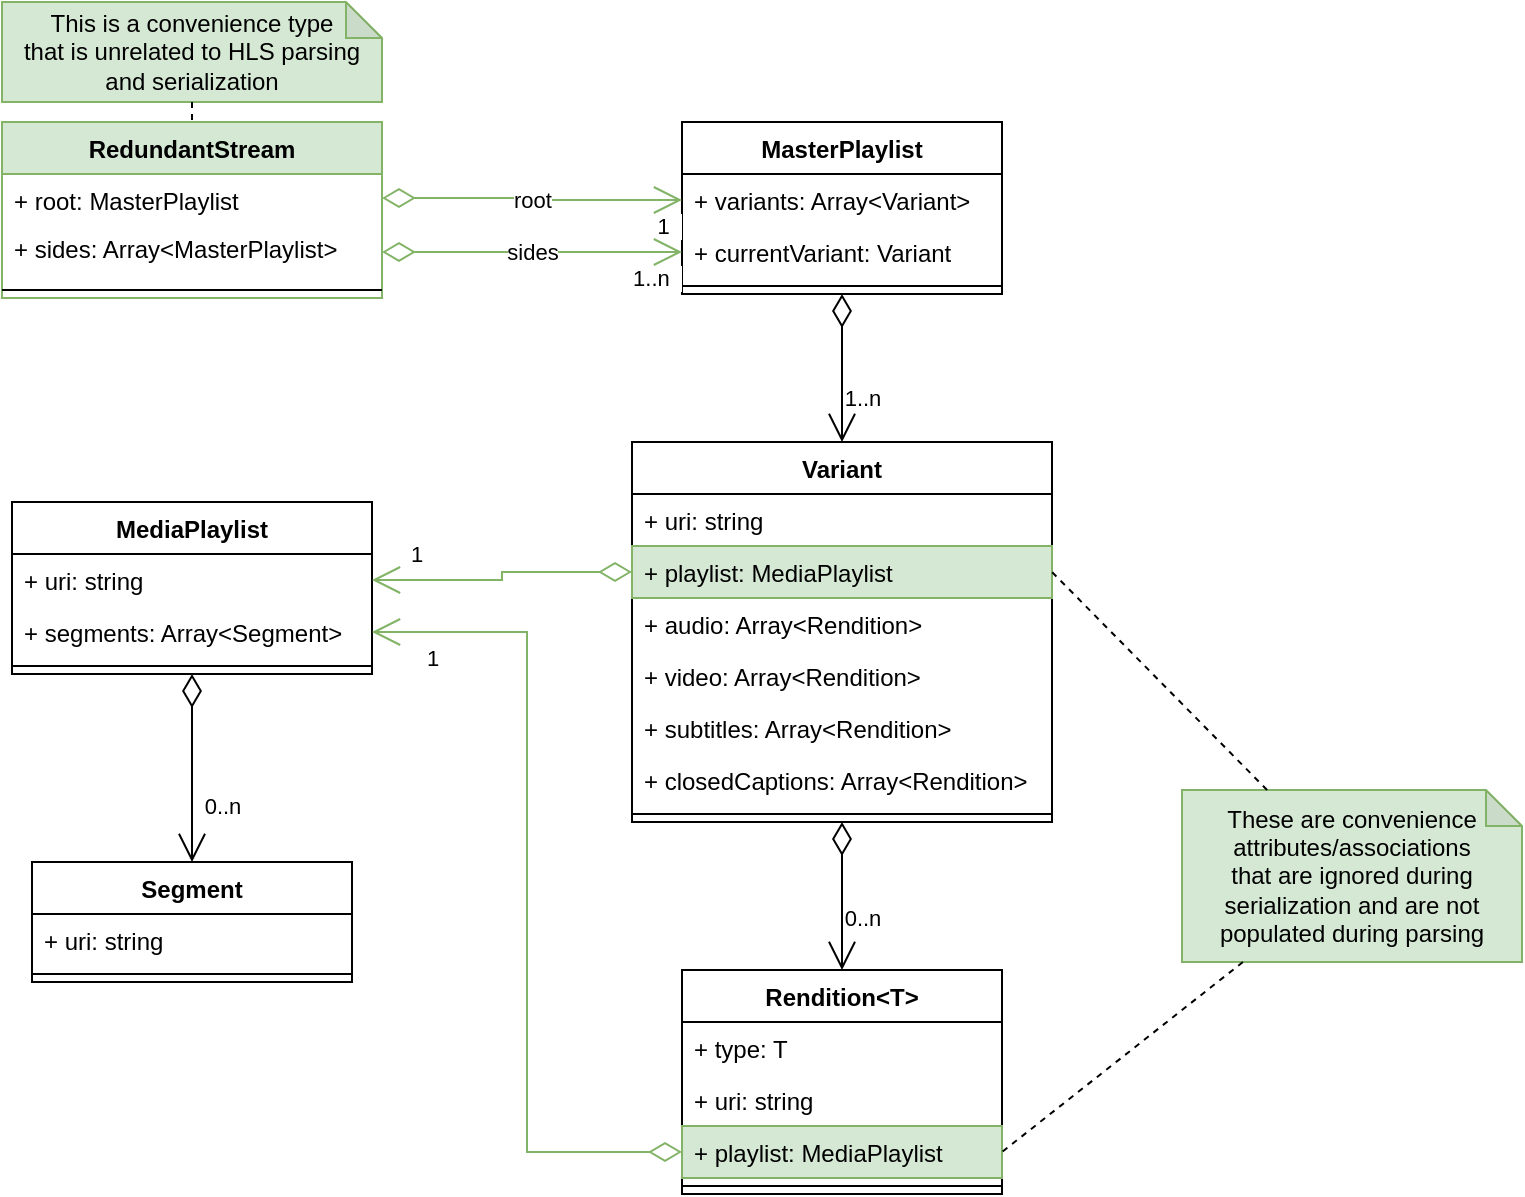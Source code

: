 <mxfile version="17.4.5" type="device"><diagram id="iJJovRhbEwnwrPdhqQHO" name="Page-1"><mxGraphModel dx="1298" dy="835" grid="1" gridSize="10" guides="1" tooltips="1" connect="1" arrows="1" fold="1" page="1" pageScale="1" pageWidth="850" pageHeight="1100" math="0" shadow="0"><root><mxCell id="0"/><mxCell id="1" parent="0"/><mxCell id="0N_Kh0Vi1-MkFYot1fHV-1" value="RedundantStream&#xA;" style="swimlane;fontStyle=1;align=center;verticalAlign=top;childLayout=stackLayout;horizontal=1;startSize=26;horizontalStack=0;resizeParent=1;resizeParentMax=0;resizeLast=0;collapsible=1;marginBottom=0;fillColor=#d5e8d4;strokeColor=#82b366;" parent="1" vertex="1"><mxGeometry x="60" y="70" width="190" height="88" as="geometry"><mxRectangle x="345" y="20" width="100" height="26" as="alternateBounds"/></mxGeometry></mxCell><mxCell id="0N_Kh0Vi1-MkFYot1fHV-2" value="+ root: MasterPlaylist" style="text;strokeColor=none;fillColor=none;align=left;verticalAlign=top;spacingLeft=4;spacingRight=4;overflow=hidden;rotatable=0;points=[[0,0.5],[1,0.5]];portConstraint=eastwest;" parent="0N_Kh0Vi1-MkFYot1fHV-1" vertex="1"><mxGeometry y="26" width="190" height="24" as="geometry"/></mxCell><mxCell id="0N_Kh0Vi1-MkFYot1fHV-18" value="+ sides: Array&lt;MasterPlaylist&gt;" style="text;strokeColor=none;fillColor=none;align=left;verticalAlign=top;spacingLeft=4;spacingRight=4;overflow=hidden;rotatable=0;points=[[0,0.5],[1,0.5]];portConstraint=eastwest;" parent="0N_Kh0Vi1-MkFYot1fHV-1" vertex="1"><mxGeometry y="50" width="190" height="30" as="geometry"/></mxCell><mxCell id="0N_Kh0Vi1-MkFYot1fHV-3" value="" style="line;strokeWidth=1;fillColor=none;align=left;verticalAlign=middle;spacingTop=-1;spacingLeft=3;spacingRight=3;rotatable=0;labelPosition=right;points=[];portConstraint=eastwest;" parent="0N_Kh0Vi1-MkFYot1fHV-1" vertex="1"><mxGeometry y="80" width="190" height="8" as="geometry"/></mxCell><mxCell id="0N_Kh0Vi1-MkFYot1fHV-9" value="MasterPlaylist" style="swimlane;fontStyle=1;align=center;verticalAlign=top;childLayout=stackLayout;horizontal=1;startSize=26;horizontalStack=0;resizeParent=1;resizeParentMax=0;resizeLast=0;collapsible=1;marginBottom=0;" parent="1" vertex="1"><mxGeometry x="400" y="70" width="160" height="86" as="geometry"/></mxCell><mxCell id="0N_Kh0Vi1-MkFYot1fHV-10" value="+ variants: Array&lt;Variant&gt;" style="text;strokeColor=none;fillColor=none;align=left;verticalAlign=top;spacingLeft=4;spacingRight=4;overflow=hidden;rotatable=0;points=[[0,0.5],[1,0.5]];portConstraint=eastwest;" parent="0N_Kh0Vi1-MkFYot1fHV-9" vertex="1"><mxGeometry y="26" width="160" height="26" as="geometry"/></mxCell><mxCell id="0N_Kh0Vi1-MkFYot1fHV-23" value="+ currentVariant: Variant" style="text;strokeColor=none;fillColor=none;align=left;verticalAlign=top;spacingLeft=4;spacingRight=4;overflow=hidden;rotatable=0;points=[[0,0.5],[1,0.5]];portConstraint=eastwest;" parent="0N_Kh0Vi1-MkFYot1fHV-9" vertex="1"><mxGeometry y="52" width="160" height="26" as="geometry"/></mxCell><mxCell id="0N_Kh0Vi1-MkFYot1fHV-11" value="" style="line;strokeWidth=1;fillColor=none;align=left;verticalAlign=middle;spacingTop=-1;spacingLeft=3;spacingRight=3;rotatable=0;labelPosition=right;points=[];portConstraint=eastwest;" parent="0N_Kh0Vi1-MkFYot1fHV-9" vertex="1"><mxGeometry y="78" width="160" height="8" as="geometry"/></mxCell><mxCell id="0N_Kh0Vi1-MkFYot1fHV-28" value="root" style="endArrow=open;html=1;endSize=12;startArrow=diamondThin;startSize=14;startFill=0;edgeStyle=orthogonalEdgeStyle;rounded=0;exitX=1;exitY=0.5;exitDx=0;exitDy=0;entryX=0;entryY=0.5;entryDx=0;entryDy=0;fillColor=#d5e8d4;strokeColor=#82b366;" parent="1" source="0N_Kh0Vi1-MkFYot1fHV-2" target="0N_Kh0Vi1-MkFYot1fHV-10" edge="1"><mxGeometry relative="1" as="geometry"><mxPoint x="280" y="260" as="sourcePoint"/><mxPoint x="440" y="260" as="targetPoint"/></mxGeometry></mxCell><mxCell id="0N_Kh0Vi1-MkFYot1fHV-30" value="&lt;div&gt;1&amp;nbsp;&amp;nbsp; &lt;br&gt;&lt;/div&gt;" style="edgeLabel;resizable=0;html=1;align=right;verticalAlign=top;" parent="0N_Kh0Vi1-MkFYot1fHV-28" connectable="0" vertex="1"><mxGeometry x="1" relative="1" as="geometry"/></mxCell><mxCell id="0N_Kh0Vi1-MkFYot1fHV-31" value="sides" style="endArrow=open;html=1;endSize=12;startArrow=diamondThin;startSize=14;startFill=0;edgeStyle=orthogonalEdgeStyle;rounded=0;exitX=1;exitY=0.5;exitDx=0;exitDy=0;entryX=0;entryY=0.5;entryDx=0;entryDy=0;fillColor=#d5e8d4;strokeColor=#82b366;" parent="1" source="0N_Kh0Vi1-MkFYot1fHV-18" target="0N_Kh0Vi1-MkFYot1fHV-23" edge="1"><mxGeometry relative="1" as="geometry"><mxPoint x="330" y="470" as="sourcePoint"/><mxPoint x="490" y="470" as="targetPoint"/></mxGeometry></mxCell><mxCell id="0N_Kh0Vi1-MkFYot1fHV-33" value="1..n&amp;nbsp;&amp;nbsp; " style="edgeLabel;resizable=0;html=1;align=right;verticalAlign=top;" parent="0N_Kh0Vi1-MkFYot1fHV-31" connectable="0" vertex="1"><mxGeometry x="1" relative="1" as="geometry"/></mxCell><mxCell id="0N_Kh0Vi1-MkFYot1fHV-38" value="Variant" style="swimlane;fontStyle=1;align=center;verticalAlign=top;childLayout=stackLayout;horizontal=1;startSize=26;horizontalStack=0;resizeParent=1;resizeParentMax=0;resizeLast=0;collapsible=1;marginBottom=0;" parent="1" vertex="1"><mxGeometry x="375" y="230" width="210" height="190" as="geometry"/></mxCell><mxCell id="0N_Kh0Vi1-MkFYot1fHV-39" value="+ uri: string" style="text;strokeColor=none;fillColor=none;align=left;verticalAlign=top;spacingLeft=4;spacingRight=4;overflow=hidden;rotatable=0;points=[[0,0.5],[1,0.5]];portConstraint=eastwest;" parent="0N_Kh0Vi1-MkFYot1fHV-38" vertex="1"><mxGeometry y="26" width="210" height="26" as="geometry"/></mxCell><mxCell id="0N_Kh0Vi1-MkFYot1fHV-71" value="+ playlist: MediaPlaylist" style="text;strokeColor=#82b366;fillColor=#d5e8d4;align=left;verticalAlign=top;spacingLeft=4;spacingRight=4;overflow=hidden;rotatable=0;points=[[0,0.5],[1,0.5]];portConstraint=eastwest;" parent="0N_Kh0Vi1-MkFYot1fHV-38" vertex="1"><mxGeometry y="52" width="210" height="26" as="geometry"/></mxCell><mxCell id="0N_Kh0Vi1-MkFYot1fHV-44" value="+ audio: Array&lt;Rendition&gt;" style="text;strokeColor=none;fillColor=none;align=left;verticalAlign=top;spacingLeft=4;spacingRight=4;overflow=hidden;rotatable=0;points=[[0,0.5],[1,0.5]];portConstraint=eastwest;" parent="0N_Kh0Vi1-MkFYot1fHV-38" vertex="1"><mxGeometry y="78" width="210" height="26" as="geometry"/></mxCell><mxCell id="0N_Kh0Vi1-MkFYot1fHV-46" value="+ video: Array&lt;Rendition&gt;" style="text;strokeColor=none;fillColor=none;align=left;verticalAlign=top;spacingLeft=4;spacingRight=4;overflow=hidden;rotatable=0;points=[[0,0.5],[1,0.5]];portConstraint=eastwest;" parent="0N_Kh0Vi1-MkFYot1fHV-38" vertex="1"><mxGeometry y="104" width="210" height="26" as="geometry"/></mxCell><mxCell id="0N_Kh0Vi1-MkFYot1fHV-47" value="+ subtitles: Array&lt;Rendition&gt;" style="text;strokeColor=none;fillColor=none;align=left;verticalAlign=top;spacingLeft=4;spacingRight=4;overflow=hidden;rotatable=0;points=[[0,0.5],[1,0.5]];portConstraint=eastwest;" parent="0N_Kh0Vi1-MkFYot1fHV-38" vertex="1"><mxGeometry y="130" width="210" height="26" as="geometry"/></mxCell><mxCell id="0N_Kh0Vi1-MkFYot1fHV-48" value="+ closedCaptions: Array&lt;Rendition&gt;" style="text;strokeColor=none;fillColor=none;align=left;verticalAlign=top;spacingLeft=4;spacingRight=4;overflow=hidden;rotatable=0;points=[[0,0.5],[1,0.5]];portConstraint=eastwest;" parent="0N_Kh0Vi1-MkFYot1fHV-38" vertex="1"><mxGeometry y="156" width="210" height="26" as="geometry"/></mxCell><mxCell id="0N_Kh0Vi1-MkFYot1fHV-40" value="" style="line;strokeWidth=1;fillColor=none;align=left;verticalAlign=middle;spacingTop=-1;spacingLeft=3;spacingRight=3;rotatable=0;labelPosition=right;points=[];portConstraint=eastwest;" parent="0N_Kh0Vi1-MkFYot1fHV-38" vertex="1"><mxGeometry y="182" width="210" height="8" as="geometry"/></mxCell><mxCell id="0N_Kh0Vi1-MkFYot1fHV-42" value="&lt;div&gt;This is a convenience type&lt;/div&gt;&lt;div&gt;that is unrelated to HLS parsing and serialization&lt;br&gt;&lt;/div&gt;" style="shape=note;whiteSpace=wrap;html=1;backgroundOutline=1;darkOpacity=0.05;size=18;fillColor=#d5e8d4;strokeColor=#82b366;" parent="1" vertex="1"><mxGeometry x="60" y="10" width="190" height="50" as="geometry"/></mxCell><mxCell id="0N_Kh0Vi1-MkFYot1fHV-43" value="" style="endArrow=none;dashed=1;html=1;rounded=0;" parent="1" source="0N_Kh0Vi1-MkFYot1fHV-42" target="0N_Kh0Vi1-MkFYot1fHV-1" edge="1"><mxGeometry width="50" height="50" relative="1" as="geometry"><mxPoint x="390" y="500" as="sourcePoint"/><mxPoint x="440" y="450" as="targetPoint"/></mxGeometry></mxCell><mxCell id="0N_Kh0Vi1-MkFYot1fHV-49" value="" style="endArrow=open;html=1;endSize=12;startArrow=diamondThin;startSize=14;startFill=0;edgeStyle=orthogonalEdgeStyle;rounded=0;" parent="1" source="0N_Kh0Vi1-MkFYot1fHV-9" target="0N_Kh0Vi1-MkFYot1fHV-38" edge="1"><mxGeometry relative="1" as="geometry"><mxPoint x="110" y="410" as="sourcePoint"/><mxPoint x="260" y="410" as="targetPoint"/></mxGeometry></mxCell><mxCell id="0N_Kh0Vi1-MkFYot1fHV-51" value="1..n" style="edgeLabel;html=1;align=center;verticalAlign=middle;resizable=0;points=[];" parent="0N_Kh0Vi1-MkFYot1fHV-49" connectable="0" vertex="1"><mxGeometry x="0.704" relative="1" as="geometry"><mxPoint x="10" y="-11" as="offset"/></mxGeometry></mxCell><mxCell id="0N_Kh0Vi1-MkFYot1fHV-52" value="Rendition&lt;T&gt;" style="swimlane;fontStyle=1;align=center;verticalAlign=top;childLayout=stackLayout;horizontal=1;startSize=26;horizontalStack=0;resizeParent=1;resizeParentMax=0;resizeLast=0;collapsible=1;marginBottom=0;" parent="1" vertex="1"><mxGeometry x="400" y="494" width="160" height="112" as="geometry"/></mxCell><mxCell id="0N_Kh0Vi1-MkFYot1fHV-53" value="+ type: T" style="text;strokeColor=none;fillColor=none;align=left;verticalAlign=top;spacingLeft=4;spacingRight=4;overflow=hidden;rotatable=0;points=[[0,0.5],[1,0.5]];portConstraint=eastwest;" parent="0N_Kh0Vi1-MkFYot1fHV-52" vertex="1"><mxGeometry y="26" width="160" height="26" as="geometry"/></mxCell><mxCell id="0N_Kh0Vi1-MkFYot1fHV-56" value="+ uri: string" style="text;strokeColor=none;fillColor=none;align=left;verticalAlign=top;spacingLeft=4;spacingRight=4;overflow=hidden;rotatable=0;points=[[0,0.5],[1,0.5]];portConstraint=eastwest;" parent="0N_Kh0Vi1-MkFYot1fHV-52" vertex="1"><mxGeometry y="52" width="160" height="26" as="geometry"/></mxCell><mxCell id="0N_Kh0Vi1-MkFYot1fHV-74" value="+ playlist: MediaPlaylist" style="text;strokeColor=#82b366;fillColor=#d5e8d4;align=left;verticalAlign=top;spacingLeft=4;spacingRight=4;overflow=hidden;rotatable=0;points=[[0,0.5],[1,0.5]];portConstraint=eastwest;" parent="0N_Kh0Vi1-MkFYot1fHV-52" vertex="1"><mxGeometry y="78" width="160" height="26" as="geometry"/></mxCell><mxCell id="0N_Kh0Vi1-MkFYot1fHV-54" value="" style="line;strokeWidth=1;fillColor=none;align=left;verticalAlign=middle;spacingTop=-1;spacingLeft=3;spacingRight=3;rotatable=0;labelPosition=right;points=[];portConstraint=eastwest;" parent="0N_Kh0Vi1-MkFYot1fHV-52" vertex="1"><mxGeometry y="104" width="160" height="8" as="geometry"/></mxCell><mxCell id="0N_Kh0Vi1-MkFYot1fHV-57" value="" style="endArrow=open;html=1;endSize=12;startArrow=diamondThin;startSize=14;startFill=0;edgeStyle=orthogonalEdgeStyle;rounded=0;" parent="1" source="0N_Kh0Vi1-MkFYot1fHV-38" target="0N_Kh0Vi1-MkFYot1fHV-52" edge="1"><mxGeometry relative="1" as="geometry"><mxPoint x="700" y="350" as="sourcePoint"/><mxPoint x="700" y="408" as="targetPoint"/></mxGeometry></mxCell><mxCell id="0N_Kh0Vi1-MkFYot1fHV-58" value="0..n" style="edgeLabel;html=1;align=center;verticalAlign=middle;resizable=0;points=[];" parent="0N_Kh0Vi1-MkFYot1fHV-57" connectable="0" vertex="1"><mxGeometry x="0.704" relative="1" as="geometry"><mxPoint x="10" y="-15" as="offset"/></mxGeometry></mxCell><mxCell id="0N_Kh0Vi1-MkFYot1fHV-59" value="MediaPlaylist" style="swimlane;fontStyle=1;align=center;verticalAlign=top;childLayout=stackLayout;horizontal=1;startSize=26;horizontalStack=0;resizeParent=1;resizeParentMax=0;resizeLast=0;collapsible=1;marginBottom=0;" parent="1" vertex="1"><mxGeometry x="65" y="260" width="180" height="86" as="geometry"/></mxCell><mxCell id="0N_Kh0Vi1-MkFYot1fHV-60" value="+ uri: string" style="text;strokeColor=none;fillColor=none;align=left;verticalAlign=top;spacingLeft=4;spacingRight=4;overflow=hidden;rotatable=0;points=[[0,0.5],[1,0.5]];portConstraint=eastwest;" parent="0N_Kh0Vi1-MkFYot1fHV-59" vertex="1"><mxGeometry y="26" width="180" height="26" as="geometry"/></mxCell><mxCell id="0N_Kh0Vi1-MkFYot1fHV-63" value="+ segments: Array&lt;Segment&gt;" style="text;strokeColor=none;fillColor=none;align=left;verticalAlign=top;spacingLeft=4;spacingRight=4;overflow=hidden;rotatable=0;points=[[0,0.5],[1,0.5]];portConstraint=eastwest;" parent="0N_Kh0Vi1-MkFYot1fHV-59" vertex="1"><mxGeometry y="52" width="180" height="26" as="geometry"/></mxCell><mxCell id="0N_Kh0Vi1-MkFYot1fHV-61" value="" style="line;strokeWidth=1;fillColor=none;align=left;verticalAlign=middle;spacingTop=-1;spacingLeft=3;spacingRight=3;rotatable=0;labelPosition=right;points=[];portConstraint=eastwest;" parent="0N_Kh0Vi1-MkFYot1fHV-59" vertex="1"><mxGeometry y="78" width="180" height="8" as="geometry"/></mxCell><mxCell id="0N_Kh0Vi1-MkFYot1fHV-65" value="Segment" style="swimlane;fontStyle=1;align=center;verticalAlign=top;childLayout=stackLayout;horizontal=1;startSize=26;horizontalStack=0;resizeParent=1;resizeParentMax=0;resizeLast=0;collapsible=1;marginBottom=0;" parent="1" vertex="1"><mxGeometry x="75" y="440" width="160" height="60" as="geometry"/></mxCell><mxCell id="0N_Kh0Vi1-MkFYot1fHV-66" value="+ uri: string" style="text;strokeColor=none;fillColor=none;align=left;verticalAlign=top;spacingLeft=4;spacingRight=4;overflow=hidden;rotatable=0;points=[[0,0.5],[1,0.5]];portConstraint=eastwest;" parent="0N_Kh0Vi1-MkFYot1fHV-65" vertex="1"><mxGeometry y="26" width="160" height="26" as="geometry"/></mxCell><mxCell id="0N_Kh0Vi1-MkFYot1fHV-67" value="" style="line;strokeWidth=1;fillColor=none;align=left;verticalAlign=middle;spacingTop=-1;spacingLeft=3;spacingRight=3;rotatable=0;labelPosition=right;points=[];portConstraint=eastwest;" parent="0N_Kh0Vi1-MkFYot1fHV-65" vertex="1"><mxGeometry y="52" width="160" height="8" as="geometry"/></mxCell><mxCell id="0N_Kh0Vi1-MkFYot1fHV-69" value="" style="endArrow=open;html=1;endSize=12;startArrow=diamondThin;startSize=14;startFill=0;edgeStyle=orthogonalEdgeStyle;rounded=0;" parent="1" source="0N_Kh0Vi1-MkFYot1fHV-59" target="0N_Kh0Vi1-MkFYot1fHV-65" edge="1"><mxGeometry relative="1" as="geometry"><mxPoint x="490" y="440" as="sourcePoint"/><mxPoint x="490" y="504" as="targetPoint"/></mxGeometry></mxCell><mxCell id="0N_Kh0Vi1-MkFYot1fHV-70" value="0..n" style="edgeLabel;html=1;align=center;verticalAlign=middle;resizable=0;points=[];" parent="0N_Kh0Vi1-MkFYot1fHV-69" connectable="0" vertex="1"><mxGeometry x="0.704" relative="1" as="geometry"><mxPoint x="15" y="-14" as="offset"/></mxGeometry></mxCell><mxCell id="0N_Kh0Vi1-MkFYot1fHV-72" value="" style="endArrow=open;html=1;endSize=12;startArrow=diamondThin;startSize=14;startFill=0;edgeStyle=orthogonalEdgeStyle;rounded=0;exitX=0;exitY=0.5;exitDx=0;exitDy=0;fillColor=#d5e8d4;strokeColor=#82b366;entryX=1;entryY=0.5;entryDx=0;entryDy=0;" parent="1" source="0N_Kh0Vi1-MkFYot1fHV-71" target="0N_Kh0Vi1-MkFYot1fHV-60" edge="1"><mxGeometry relative="1" as="geometry"><mxPoint x="165" y="382" as="sourcePoint"/><mxPoint x="165" y="490" as="targetPoint"/></mxGeometry></mxCell><mxCell id="0N_Kh0Vi1-MkFYot1fHV-73" value="1" style="edgeLabel;html=1;align=center;verticalAlign=middle;resizable=0;points=[];" parent="0N_Kh0Vi1-MkFYot1fHV-72" connectable="0" vertex="1"><mxGeometry x="0.704" relative="1" as="geometry"><mxPoint x="2" y="-13" as="offset"/></mxGeometry></mxCell><mxCell id="0N_Kh0Vi1-MkFYot1fHV-77" value="" style="endArrow=open;html=1;endSize=12;startArrow=diamondThin;startSize=14;startFill=0;edgeStyle=orthogonalEdgeStyle;rounded=0;fillColor=#d5e8d4;strokeColor=#82b366;entryX=1;entryY=0.5;entryDx=0;entryDy=0;" parent="1" source="0N_Kh0Vi1-MkFYot1fHV-74" target="0N_Kh0Vi1-MkFYot1fHV-63" edge="1"><mxGeometry relative="1" as="geometry"><mxPoint x="385" y="315" as="sourcePoint"/><mxPoint x="255" y="341" as="targetPoint"/></mxGeometry></mxCell><mxCell id="0N_Kh0Vi1-MkFYot1fHV-78" value="1" style="edgeLabel;html=1;align=center;verticalAlign=middle;resizable=0;points=[];" parent="0N_Kh0Vi1-MkFYot1fHV-77" connectable="0" vertex="1"><mxGeometry x="0.704" relative="1" as="geometry"><mxPoint x="-32" y="13" as="offset"/></mxGeometry></mxCell><mxCell id="0N_Kh0Vi1-MkFYot1fHV-79" value="These are convenience&lt;br&gt;&lt;div&gt;attributes/associations&lt;/div&gt;&lt;div&gt;that are ignored during serialization and are not populated during parsing&lt;br&gt;&lt;/div&gt;" style="shape=note;whiteSpace=wrap;html=1;backgroundOutline=1;darkOpacity=0.05;size=18;fillColor=#d5e8d4;strokeColor=#82b366;" parent="1" vertex="1"><mxGeometry x="650" y="404" width="170" height="86" as="geometry"/></mxCell><mxCell id="0N_Kh0Vi1-MkFYot1fHV-80" value="" style="endArrow=none;dashed=1;html=1;rounded=0;entryX=1;entryY=0.5;entryDx=0;entryDy=0;" parent="1" source="0N_Kh0Vi1-MkFYot1fHV-79" target="0N_Kh0Vi1-MkFYot1fHV-71" edge="1"><mxGeometry width="50" height="50" relative="1" as="geometry"><mxPoint x="157.062" y="60" as="sourcePoint"/><mxPoint x="159.124" y="80" as="targetPoint"/></mxGeometry></mxCell><mxCell id="0N_Kh0Vi1-MkFYot1fHV-81" value="" style="endArrow=none;dashed=1;html=1;rounded=0;entryX=1;entryY=0.5;entryDx=0;entryDy=0;" parent="1" source="0N_Kh0Vi1-MkFYot1fHV-79" target="0N_Kh0Vi1-MkFYot1fHV-74" edge="1"><mxGeometry width="50" height="50" relative="1" as="geometry"><mxPoint x="711.929" y="414" as="sourcePoint"/><mxPoint x="595" y="315" as="targetPoint"/></mxGeometry></mxCell></root></mxGraphModel></diagram></mxfile>